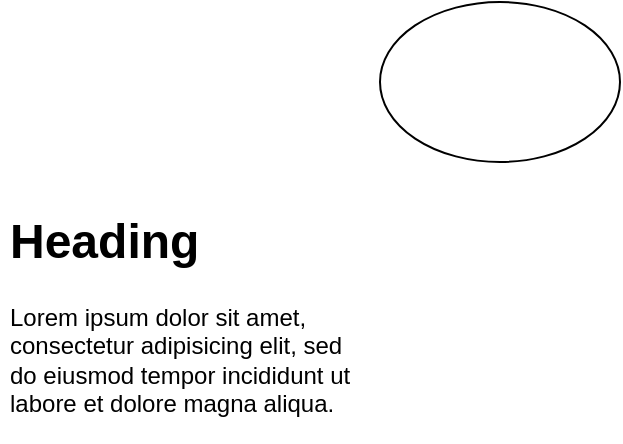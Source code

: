<mxfile version="12.1.1" type="github" pages="1">
  <diagram id="q9JeP_DwEbJwOSlufIrP" name="Page-1">
    <mxGraphModel dx="932" dy="480" grid="1" gridSize="10" guides="1" tooltips="1" connect="1" arrows="1" fold="1" page="1" pageScale="1" pageWidth="850" pageHeight="1100" math="0" shadow="0">
      <root>
        <mxCell id="0"/>
        <mxCell id="1" parent="0"/>
        <mxCell id="zhMwvZkPwf1QpEQuETp7-1" value="&lt;h1&gt;Heading&lt;/h1&gt;&lt;p&gt;Lorem ipsum dolor sit amet, consectetur adipisicing elit, sed do eiusmod tempor incididunt ut labore et dolore magna aliqua.&lt;/p&gt;" style="text;html=1;strokeColor=none;fillColor=none;spacing=5;spacingTop=-20;whiteSpace=wrap;overflow=hidden;rounded=0;" vertex="1" parent="1">
          <mxGeometry x="90" y="190" width="190" height="120" as="geometry"/>
        </mxCell>
        <mxCell id="zhMwvZkPwf1QpEQuETp7-2" value="" style="ellipse;whiteSpace=wrap;html=1;" vertex="1" parent="1">
          <mxGeometry x="280" y="90" width="120" height="80" as="geometry"/>
        </mxCell>
      </root>
    </mxGraphModel>
  </diagram>
</mxfile>
